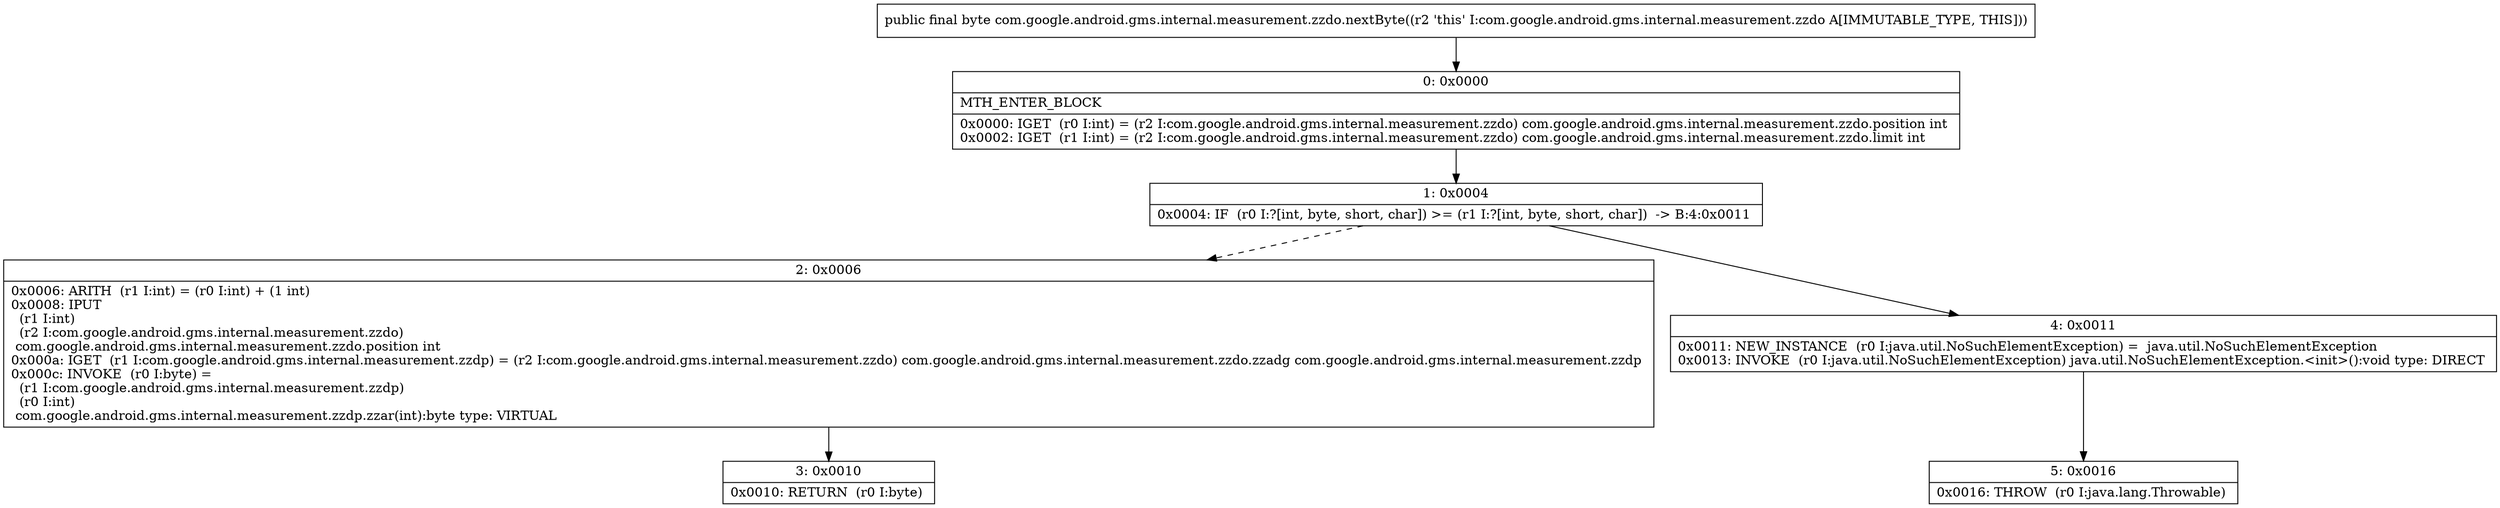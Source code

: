 digraph "CFG forcom.google.android.gms.internal.measurement.zzdo.nextByte()B" {
Node_0 [shape=record,label="{0\:\ 0x0000|MTH_ENTER_BLOCK\l|0x0000: IGET  (r0 I:int) = (r2 I:com.google.android.gms.internal.measurement.zzdo) com.google.android.gms.internal.measurement.zzdo.position int \l0x0002: IGET  (r1 I:int) = (r2 I:com.google.android.gms.internal.measurement.zzdo) com.google.android.gms.internal.measurement.zzdo.limit int \l}"];
Node_1 [shape=record,label="{1\:\ 0x0004|0x0004: IF  (r0 I:?[int, byte, short, char]) \>= (r1 I:?[int, byte, short, char])  \-\> B:4:0x0011 \l}"];
Node_2 [shape=record,label="{2\:\ 0x0006|0x0006: ARITH  (r1 I:int) = (r0 I:int) + (1 int) \l0x0008: IPUT  \l  (r1 I:int)\l  (r2 I:com.google.android.gms.internal.measurement.zzdo)\l com.google.android.gms.internal.measurement.zzdo.position int \l0x000a: IGET  (r1 I:com.google.android.gms.internal.measurement.zzdp) = (r2 I:com.google.android.gms.internal.measurement.zzdo) com.google.android.gms.internal.measurement.zzdo.zzadg com.google.android.gms.internal.measurement.zzdp \l0x000c: INVOKE  (r0 I:byte) = \l  (r1 I:com.google.android.gms.internal.measurement.zzdp)\l  (r0 I:int)\l com.google.android.gms.internal.measurement.zzdp.zzar(int):byte type: VIRTUAL \l}"];
Node_3 [shape=record,label="{3\:\ 0x0010|0x0010: RETURN  (r0 I:byte) \l}"];
Node_4 [shape=record,label="{4\:\ 0x0011|0x0011: NEW_INSTANCE  (r0 I:java.util.NoSuchElementException) =  java.util.NoSuchElementException \l0x0013: INVOKE  (r0 I:java.util.NoSuchElementException) java.util.NoSuchElementException.\<init\>():void type: DIRECT \l}"];
Node_5 [shape=record,label="{5\:\ 0x0016|0x0016: THROW  (r0 I:java.lang.Throwable) \l}"];
MethodNode[shape=record,label="{public final byte com.google.android.gms.internal.measurement.zzdo.nextByte((r2 'this' I:com.google.android.gms.internal.measurement.zzdo A[IMMUTABLE_TYPE, THIS])) }"];
MethodNode -> Node_0;
Node_0 -> Node_1;
Node_1 -> Node_2[style=dashed];
Node_1 -> Node_4;
Node_2 -> Node_3;
Node_4 -> Node_5;
}


